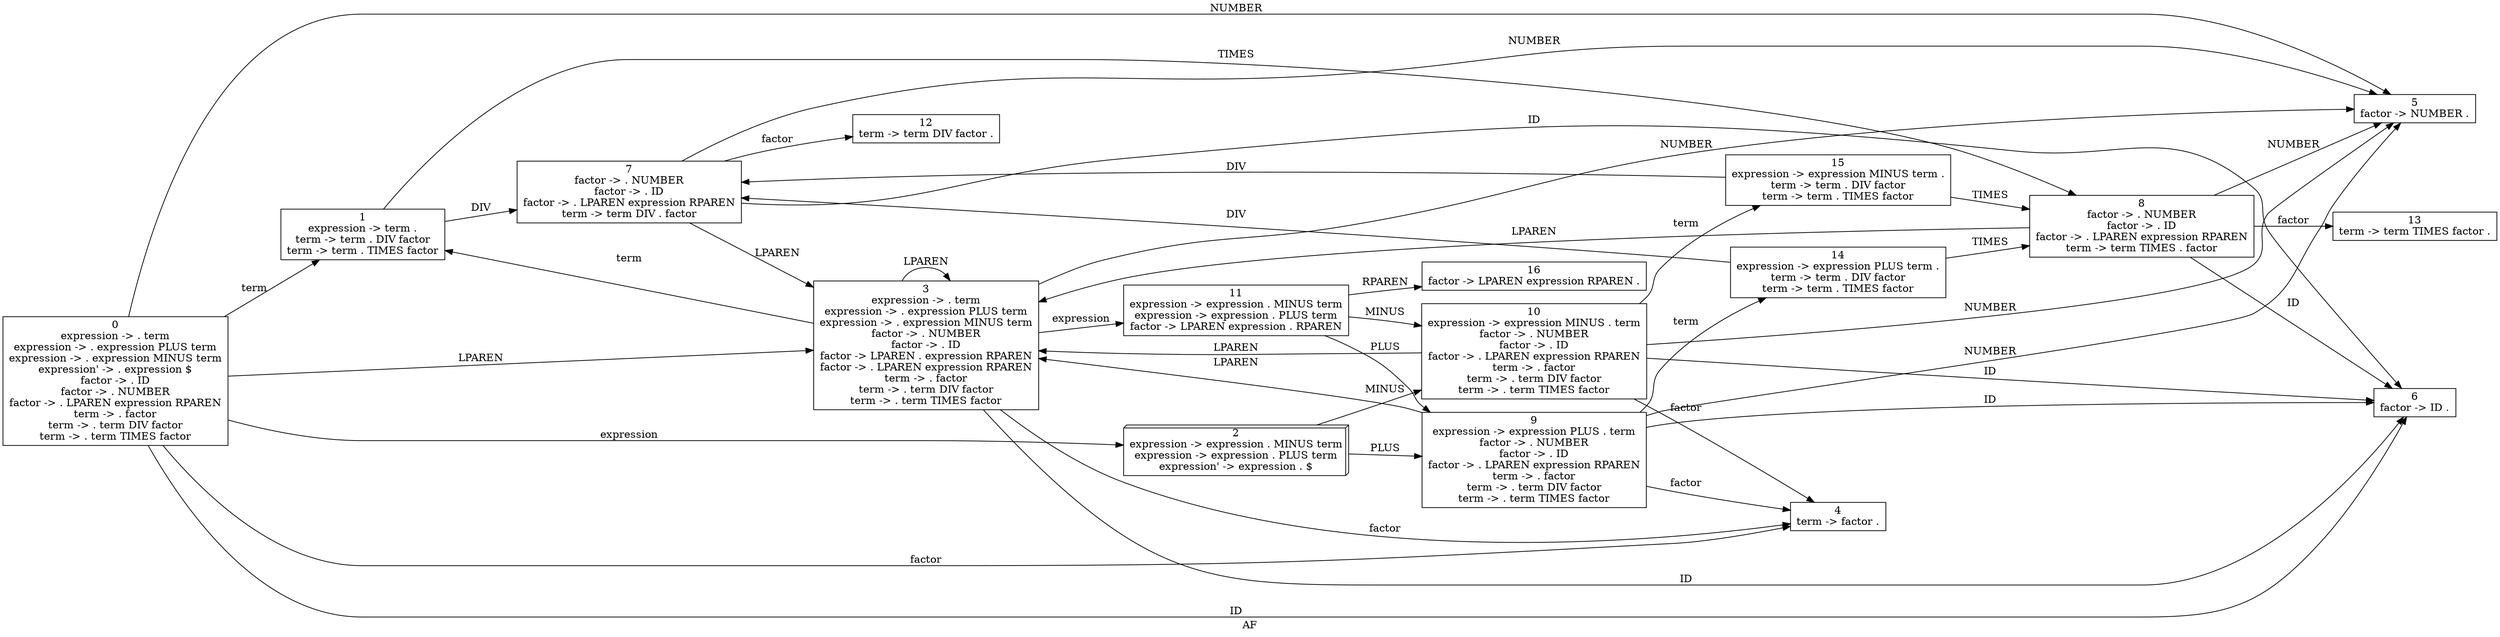 // LR0
digraph {
	rankdir=LR
	label=AF
	0 [label="0
expression -> . term
expression -> . expression PLUS term
expression -> . expression MINUS term
expression' -> . expression $
factor -> . ID
factor -> . NUMBER
factor -> . LPAREN expression RPAREN
term -> . factor
term -> . term DIV factor
term -> . term TIMES factor" shape=box]
	1 [label="1
expression -> term .
term -> term . DIV factor
term -> term . TIMES factor" shape=box]
	7 [label="7
factor -> . NUMBER
factor -> . ID
factor -> . LPAREN expression RPAREN
term -> term DIV . factor" shape=box]
	3 [label="3
expression -> . term
expression -> . expression PLUS term
expression -> . expression MINUS term
factor -> . NUMBER
factor -> . ID
factor -> LPAREN . expression RPAREN
factor -> . LPAREN expression RPAREN
term -> . factor
term -> . term DIV factor
term -> . term TIMES factor" shape=box]
	3 -> 1 [label=term]
	11 [label="11
expression -> expression . MINUS term
expression -> expression . PLUS term
factor -> LPAREN expression . RPAREN" shape=box]
	16 [label="16
factor -> LPAREN expression RPAREN ." shape=box]
	11 -> 16 [label=RPAREN]
	9 [label="9
expression -> expression PLUS . term
factor -> . NUMBER
factor -> . ID
factor -> . LPAREN expression RPAREN
term -> . factor
term -> . term DIV factor
term -> . term TIMES factor" shape=box]
	14 [label="14
expression -> expression PLUS term .
term -> term . DIV factor
term -> term . TIMES factor" shape=box]
	14 -> 7 [label=DIV]
	8 [label="8
factor -> . NUMBER
factor -> . ID
factor -> . LPAREN expression RPAREN
term -> term TIMES . factor" shape=box]
	8 -> 3 [label=LPAREN]
	13 [label="13
term -> term TIMES factor ." shape=box]
	8 -> 13 [label=factor]
	5 [label="5
factor -> NUMBER ." shape=box]
	8 -> 5 [label=NUMBER]
	6 [label="6
factor -> ID ." shape=box]
	8 -> 6 [label=ID]
	14 -> 8 [label=TIMES]
	9 -> 14 [label=term]
	9 -> 3 [label=LPAREN]
	4 [label="4
term -> factor ." shape=box]
	9 -> 4 [label=factor]
	9 -> 5 [label=NUMBER]
	9 -> 6 [label=ID]
	11 -> 9 [label=PLUS]
	10 [label="10
expression -> expression MINUS . term
factor -> . NUMBER
factor -> . ID
factor -> . LPAREN expression RPAREN
term -> . factor
term -> . term DIV factor
term -> . term TIMES factor" shape=box]
	15 [label="15
expression -> expression MINUS term .
term -> term . DIV factor
term -> term . TIMES factor" shape=box]
	15 -> 7 [label=DIV]
	15 -> 8 [label=TIMES]
	10 -> 15 [label=term]
	10 -> 3 [label=LPAREN]
	10 -> 4 [label=factor]
	10 -> 5 [label=NUMBER]
	10 -> 6 [label=ID]
	11 -> 10 [label=MINUS]
	3 -> 11 [label=expression]
	3 -> 3 [label=LPAREN]
	3 -> 4 [label=factor]
	3 -> 5 [label=NUMBER]
	3 -> 6 [label=ID]
	7 -> 3 [label=LPAREN]
	12 [label="12
term -> term DIV factor ." shape=box]
	7 -> 12 [label=factor]
	7 -> 5 [label=NUMBER]
	7 -> 6 [label=ID]
	1 -> 7 [label=DIV]
	1 -> 8 [label=TIMES]
	0 -> 1 [label=term]
	2 [label="2
expression -> expression . MINUS term
expression -> expression . PLUS term
expression' -> expression . $" shape=box3d]
	2 -> 9 [label=PLUS]
	2 -> 10 [label=MINUS]
	0 -> 2 [label=expression]
	0 -> 3 [label=LPAREN]
	0 -> 4 [label=factor]
	0 -> 5 [label=NUMBER]
	0 -> 6 [label=ID]
}
